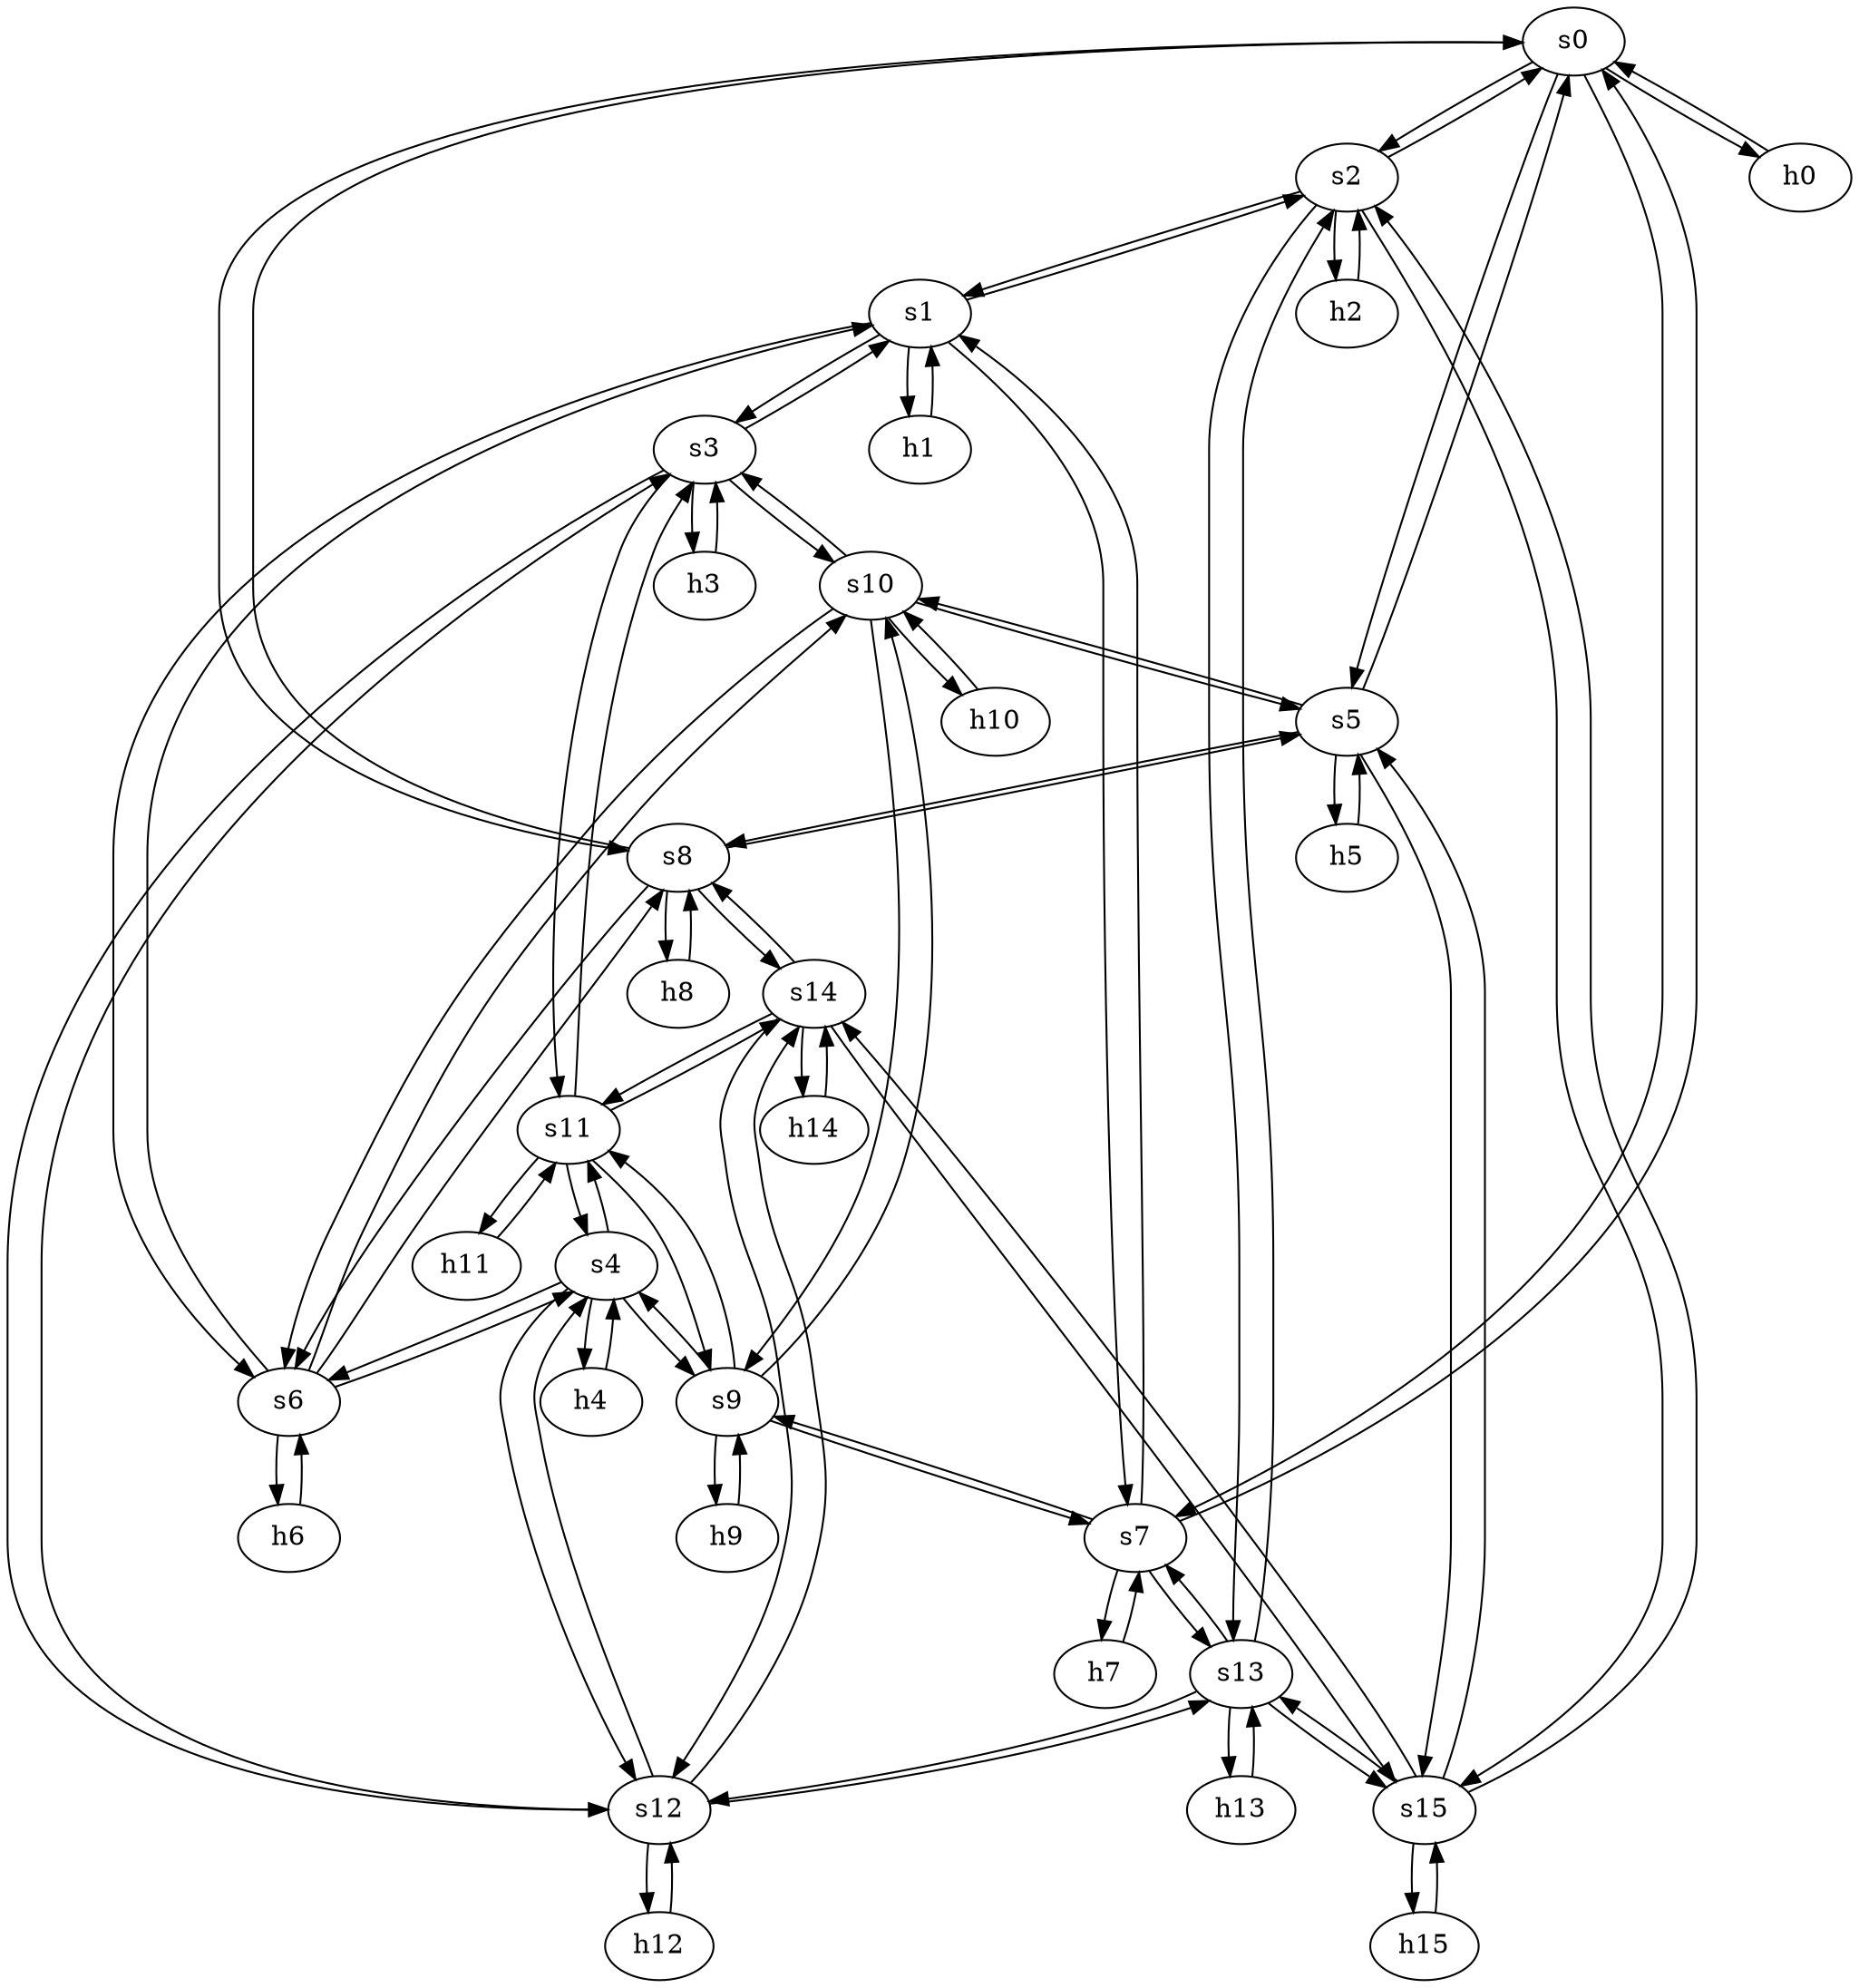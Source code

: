 strict digraph jellyfish{
s0 [id=0, type=switch];
s1 [id=1, type=switch];
s2 [id=2, type=switch];
s3 [id=3, type=switch];
s4 [id=4, type=switch];
s5 [id=5, type=switch];
s6 [id=6, type=switch];
s7 [id=7, type=switch];
s8 [id=8, type=switch];
s9 [id=9, type=switch];
s10 [id=10, type=switch];
s11 [id=11, type=switch];
s12 [id=12, type=switch];
s13 [id=13, type=switch];
s14 [id=14, type=switch];
s15 [id=15, type=switch];
h0 [ip="1.0.0.100", mac="00:00:00:00:00:50", type=host];
h1 [ip="1.0.0.101", mac="00:00:00:00:00:51", type=host];
h2 [ip="1.0.0.102", mac="00:00:00:00:00:52", type=host];
h3 [ip="1.0.0.103", mac="00:00:00:00:00:53", type=host];
h4 [ip="1.0.0.104", mac="00:00:00:00:00:54", type=host];
h5 [ip="1.0.0.105", mac="00:00:00:00:00:55", type=host];
h6 [ip="1.0.0.106", mac="00:00:00:00:00:56", type=host];
h7 [ip="1.0.0.107", mac="00:00:00:00:00:57", type=host];
h8 [ip="1.0.0.108", mac="00:00:00:00:00:58", type=host];
h9 [ip="1.0.0.109", mac="00:00:00:00:00:59", type=host];
h10 [ip="1.0.0.110", mac="00:00:00:00:00:60", type=host];
h11 [ip="1.0.0.111", mac="00:00:00:00:00:61", type=host];
h12 [ip="1.0.0.112", mac="00:00:00:00:00:62", type=host];
h13 [ip="1.0.0.113", mac="00:00:00:00:00:63", type=host];
h14 [ip="1.0.0.114", mac="00:00:00:00:00:64", type=host];
h15 [ip="1.0.0.115", mac="00:00:00:00:00:65", type=host];
h7 -> s7 [capacity="100Gbps",cost=1,src_port=0,dst_port=23];
s7 -> h7 [capacity="100Gbps",cost=1,src_port=23,dst_port=0];
h8 -> s8 [capacity="100Gbps",cost=1,src_port=0,dst_port=24];
s8 -> h8 [capacity="100Gbps",cost=1,src_port=24,dst_port=0];
h1 -> s1 [capacity="100Gbps",cost=1,src_port=0,dst_port=17];
s1 -> h1 [capacity="100Gbps",cost=1,src_port=17,dst_port=0];
h2 -> s2 [capacity="100Gbps",cost=1,src_port=0,dst_port=18];
s2 -> h2 [capacity="100Gbps",cost=1,src_port=18,dst_port=0];
h0 -> s0 [capacity="100Gbps",cost=1,src_port=0,dst_port=16];
s0 -> h0 [capacity="100Gbps",cost=1,src_port=16,dst_port=0];
h5 -> s5 [capacity="100Gbps",cost=1,src_port=0,dst_port=21];
s5 -> h5 [capacity="100Gbps",cost=1,src_port=21,dst_port=0];
h6 -> s6 [capacity="100Gbps",cost=1,src_port=0,dst_port=22];
s6 -> h6 [capacity="100Gbps",cost=1,src_port=22,dst_port=0];
h3 -> s3 [capacity="100Gbps",cost=1,src_port=0,dst_port=19];
s3 -> h3 [capacity="100Gbps",cost=1,src_port=19,dst_port=0];
h4 -> s4 [capacity="100Gbps",cost=1,src_port=0,dst_port=20];
s4 -> h4 [capacity="100Gbps",cost=1,src_port=20,dst_port=0];
s1 -> s2 [capacity="1Gbps",cost=1,src_port=2,dst_port=1];
s2 -> s1 [capacity="1Gbps",cost=1,src_port=1,dst_port=2];
s1 -> s7 [capacity="1Gbps",cost=1,src_port=7,dst_port=1];
s7 -> s1 [capacity="1Gbps",cost=1,src_port=1,dst_port=7];
s1 -> s6 [capacity="1Gbps",cost=1,src_port=6,dst_port=1];
s6 -> s1 [capacity="1Gbps",cost=1,src_port=1,dst_port=6];
s1 -> s3 [capacity="1Gbps",cost=1,src_port=3,dst_port=1];
s3 -> s1 [capacity="1Gbps",cost=1,src_port=1,dst_port=3];
s0 -> s2 [capacity="1Gbps",cost=1,src_port=2,dst_port=0];
s2 -> s0 [capacity="1Gbps",cost=1,src_port=0,dst_port=2];
s0 -> s8 [capacity="1Gbps",cost=1,src_port=8,dst_port=0];
s8 -> s0 [capacity="1Gbps",cost=1,src_port=0,dst_port=8];
s0 -> s7 [capacity="1Gbps",cost=1,src_port=7,dst_port=0];
s7 -> s0 [capacity="1Gbps",cost=1,src_port=0,dst_port=7];
s0 -> s5 [capacity="1Gbps",cost=1,src_port=5,dst_port=0];
s5 -> s0 [capacity="1Gbps",cost=1,src_port=0,dst_port=5];
s6 -> s8 [capacity="1Gbps",cost=1,src_port=8,dst_port=6];
s8 -> s6 [capacity="1Gbps",cost=1,src_port=6,dst_port=8];
s5 -> s8 [capacity="1Gbps",cost=1,src_port=8,dst_port=5];
s8 -> s5 [capacity="1Gbps",cost=1,src_port=5,dst_port=8];
s4 -> s6 [capacity="1Gbps",cost=1,src_port=6,dst_port=4];
s6 -> s4 [capacity="1Gbps",cost=1,src_port=4,dst_port=6];
s12 -> s3 [capacity="1Gbps",cost=1,src_port=3,dst_port=12];
s3 -> s12 [capacity="1Gbps",cost=1,src_port=12,dst_port=3];
s12 -> s14 [capacity="1Gbps",cost=1,src_port=14,dst_port=12];
s14 -> s12 [capacity="1Gbps",cost=1,src_port=12,dst_port=14];
s12 -> s4 [capacity="1Gbps",cost=1,src_port=4,dst_port=12];
s4 -> s12 [capacity="1Gbps",cost=1,src_port=12,dst_port=4];
s12 -> s13 [capacity="1Gbps",cost=1,src_port=13,dst_port=12];
s13 -> s12 [capacity="1Gbps",cost=1,src_port=12,dst_port=13];
s11 -> s14 [capacity="1Gbps",cost=1,src_port=14,dst_port=11];
s14 -> s11 [capacity="1Gbps",cost=1,src_port=11,dst_port=14];
s11 -> s4 [capacity="1Gbps",cost=1,src_port=4,dst_port=11];
s4 -> s11 [capacity="1Gbps",cost=1,src_port=11,dst_port=4];
s11 -> s3 [capacity="1Gbps",cost=1,src_port=3,dst_port=11];
s3 -> s11 [capacity="1Gbps",cost=1,src_port=11,dst_port=3];
s10 -> s6 [capacity="1Gbps",cost=1,src_port=6,dst_port=10];
s6 -> s10 [capacity="1Gbps",cost=1,src_port=10,dst_port=6];
s10 -> s5 [capacity="1Gbps",cost=1,src_port=5,dst_port=10];
s5 -> s10 [capacity="1Gbps",cost=1,src_port=10,dst_port=5];
s10 -> s3 [capacity="1Gbps",cost=1,src_port=3,dst_port=10];
s3 -> s10 [capacity="1Gbps",cost=1,src_port=10,dst_port=3];
s9 -> s11 [capacity="1Gbps",cost=1,src_port=11,dst_port=9];
s11 -> s9 [capacity="1Gbps",cost=1,src_port=9,dst_port=11];
s9 -> s10 [capacity="1Gbps",cost=1,src_port=10,dst_port=9];
s10 -> s9 [capacity="1Gbps",cost=1,src_port=9,dst_port=10];
s9 -> s7 [capacity="1Gbps",cost=1,src_port=7,dst_port=9];
s7 -> s9 [capacity="1Gbps",cost=1,src_port=9,dst_port=7];
s9 -> s4 [capacity="1Gbps",cost=1,src_port=4,dst_port=9];
s4 -> s9 [capacity="1Gbps",cost=1,src_port=9,dst_port=4];
s15 -> s2 [capacity="1Gbps",cost=1,src_port=2,dst_port=15];
s2 -> s15 [capacity="1Gbps",cost=1,src_port=15,dst_port=2];
s15 -> s5 [capacity="1Gbps",cost=1,src_port=5,dst_port=15];
s5 -> s15 [capacity="1Gbps",cost=1,src_port=15,dst_port=5];
s14 -> s8 [capacity="1Gbps",cost=1,src_port=8,dst_port=14];
s8 -> s14 [capacity="1Gbps",cost=1,src_port=14,dst_port=8];
s14 -> s15 [capacity="1Gbps",cost=1,src_port=15,dst_port=14];
s15 -> s14 [capacity="1Gbps",cost=1,src_port=14,dst_port=15];
s13 -> s2 [capacity="1Gbps",cost=1,src_port=2,dst_port=13];
s2 -> s13 [capacity="1Gbps",cost=1,src_port=13,dst_port=2];
s13 -> s7 [capacity="1Gbps",cost=1,src_port=7,dst_port=13];
s7 -> s13 [capacity="1Gbps",cost=1,src_port=13,dst_port=7];
s13 -> s15 [capacity="1Gbps",cost=1,src_port=15,dst_port=13];
s15 -> s13 [capacity="1Gbps",cost=1,src_port=13,dst_port=15];
h9 -> s9 [capacity="100Gbps",cost=1,src_port=0,dst_port=25];
s9 -> h9 [capacity="100Gbps",cost=1,src_port=25,dst_port=0];
h10 -> s10 [capacity="100Gbps",cost=1,src_port=0,dst_port=26];
s10 -> h10 [capacity="100Gbps",cost=1,src_port=26,dst_port=0];
h11 -> s11 [capacity="100Gbps",cost=1,src_port=0,dst_port=27];
s11 -> h11 [capacity="100Gbps",cost=1,src_port=27,dst_port=0];
h12 -> s12 [capacity="100Gbps",cost=1,src_port=0,dst_port=28];
s12 -> h12 [capacity="100Gbps",cost=1,src_port=28,dst_port=0];
h13 -> s13 [capacity="100Gbps",cost=1,src_port=0,dst_port=29];
s13 -> h13 [capacity="100Gbps",cost=1,src_port=29,dst_port=0];
h14 -> s14 [capacity="100Gbps",cost=1,src_port=0,dst_port=30];
s14 -> h14 [capacity="100Gbps",cost=1,src_port=30,dst_port=0];
h15 -> s15 [capacity="100Gbps",cost=1,src_port=0,dst_port=31];
s15 -> h15 [capacity="100Gbps",cost=1,src_port=31,dst_port=0];
}